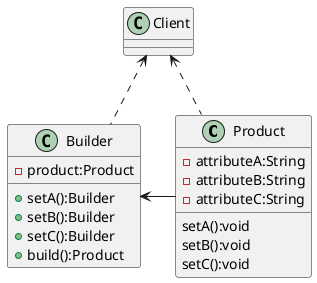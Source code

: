 @startuml

class Product{
- attributeA:String
- attributeB:String
- attributeC:String
 setA():void
 setB():void
 setC():void
}
class Builder{
- product:Product
+ setA():Builder
+ setB():Builder
+ setC():Builder
+ build():Product
}
class Client{

}

Builder<-Product
Client<..Product
Client<..Builder
@enduml